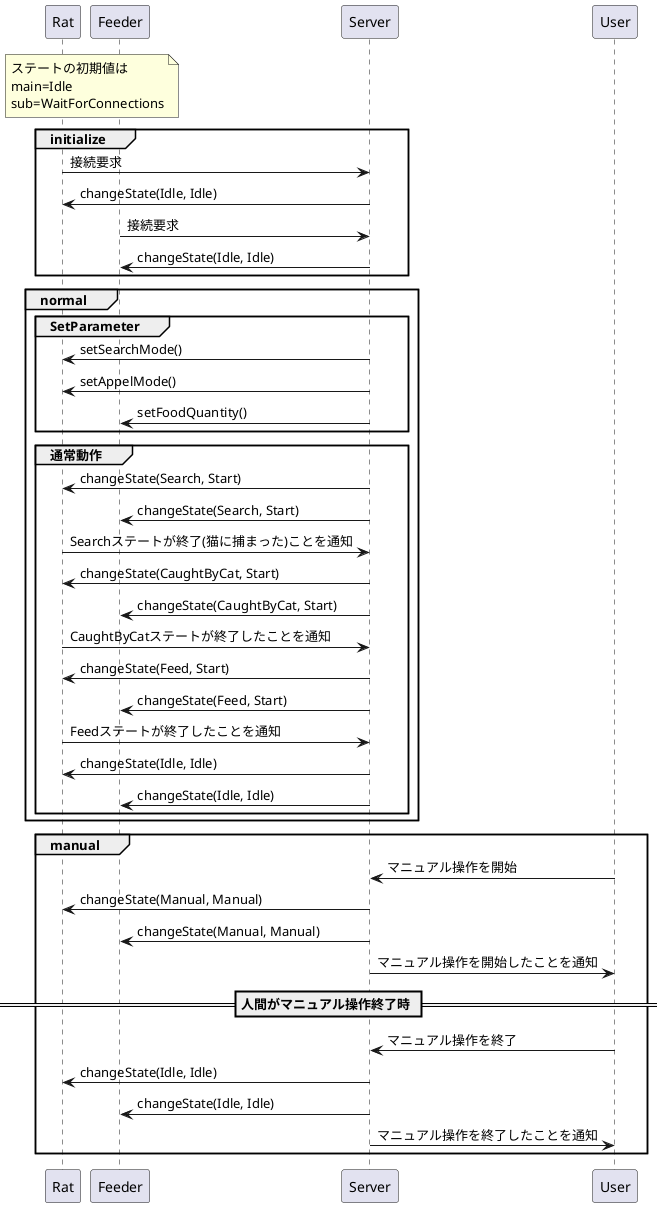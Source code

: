 @startuml
participant Rat Order 1
participant Feeder Order 2
participant Server Order 3
participant User Order 4
note over Rat,Feeder: ステートの初期値は\nmain=Idle\nsub=WaitForConnections
group initialize
Rat -> Server : 接続要求
Server -> Rat : changeState(Idle, Idle)
Feeder -> Server : 接続要求
Server -> Feeder : changeState(Idle, Idle)
end
group normal
group SetParameter
Server -> Rat : setSearchMode()
Server -> Rat : setAppelMode()
Server -> Feeder : setFoodQuantity()
end
group 通常動作
Server -> Rat : changeState(Search, Start)
Server -> Feeder : changeState(Search, Start)
Rat -> Server : Searchステートが終了(猫に捕まった)ことを通知
Server -> Rat : changeState(CaughtByCat, Start)
Server -> Feeder : changeState(CaughtByCat, Start)
Rat -> Server : CaughtByCatステートが終了したことを通知
Server -> Rat : changeState(Feed, Start)
Server -> Feeder : changeState(Feed, Start)
Rat -> Server : Feedステートが終了したことを通知
Server -> Rat : changeState(Idle, Idle)
Server -> Feeder : changeState(Idle, Idle)
end
end
group manual
User -> Server : マニュアル操作を開始
Server -> Rat : changeState(Manual, Manual)
Server -> Feeder : changeState(Manual, Manual)
Server -> User : マニュアル操作を開始したことを通知
== 人間がマニュアル操作終了時 ==
User -> Server : マニュアル操作を終了
Server -> Rat: changeState(Idle, Idle)
Server -> Feeder : changeState(Idle, Idle)
Server -> User : マニュアル操作を終了したことを通知
end
@enduml